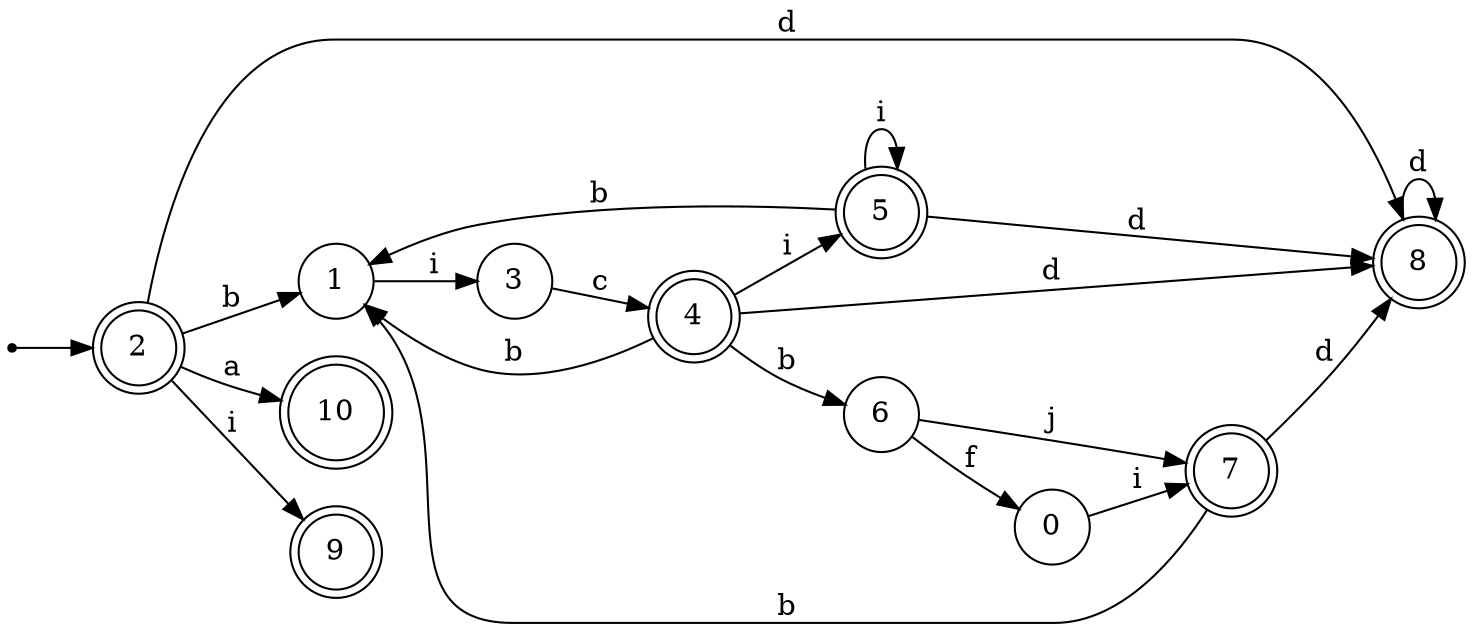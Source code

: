 digraph {
	rankdir = LR;
	size = "30,20";
	node [shape = point]; "dummy0"
	node [shape = doublecircle]; "2"
	"dummy0" -> "2";
	node [shape = doublecircle]; "8";
	node [shape = doublecircle]; "10";
	node [shape = doublecircle]; "9";
	node [shape = circle]; "6";
	node [shape = doublecircle]; "7";
	node [shape = doublecircle]; "5";
	node [shape = circle]; "0";
	node [shape = circle]; "1";
	node [shape = circle]; "3";
	node [shape = doublecircle]; "4";
	"6" -> "0" [label = "f"];
	"6" -> "7" [label = "j"];
	"4" -> "1" [label = "b"];
	"4" -> "6" [label = "b"];
	"4" -> "8" [label = "d"];
	"4" -> "5" [label = "i"];
	"2" -> "9" [label = "i"];
	"2" -> "1" [label = "b"];
	"2" -> "10" [label = "a"];
	"2" -> "8" [label = "d"];
	"3" -> "4" [label = "c"];
	"8" -> "8" [label = "d"];
	"7" -> "1" [label = "b"];
	"7" -> "8" [label = "d"];
	"5" -> "8" [label = "d"];
	"5" -> "5" [label = "i"];
	"5" -> "1" [label = "b"];
	"0" -> "7" [label = "i"];
	"1" -> "3" [label = "i"];
}